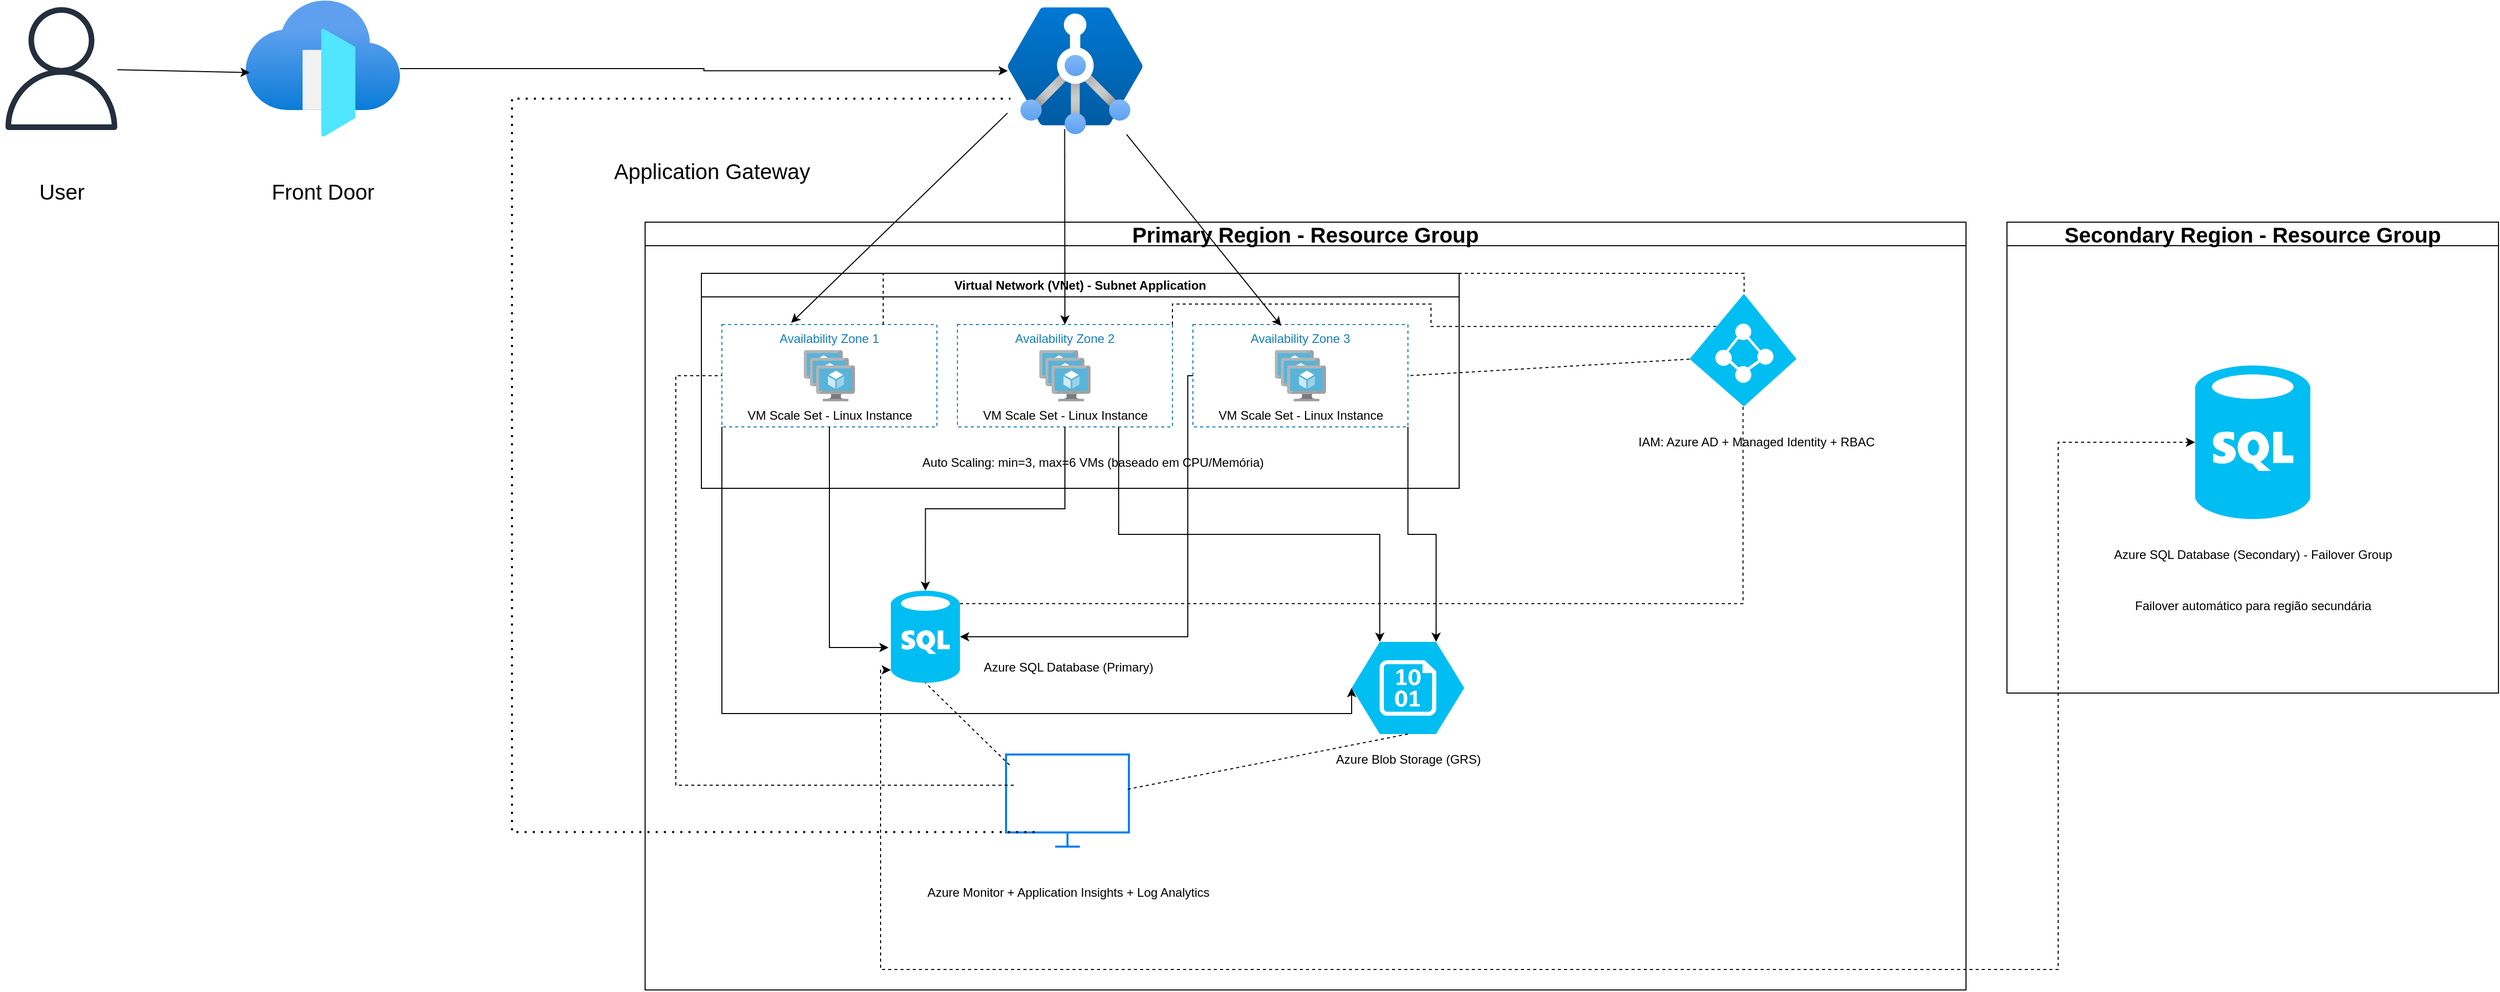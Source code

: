 <mxfile version="28.2.3">
  <diagram name="Page-1" id="nX2IueKc0Eig8VtknKXW">
    <mxGraphModel dx="6432" dy="4504" grid="1" gridSize="10" guides="1" tooltips="1" connect="1" arrows="1" fold="1" page="1" pageScale="1" pageWidth="850" pageHeight="1100" math="0" shadow="0">
      <root>
        <mxCell id="0" />
        <mxCell id="1" parent="0" />
        <mxCell id="-6swrkzqvTbWPOndeZrE-77" value="" style="sketch=0;outlineConnect=0;fontColor=#232F3E;gradientColor=none;fillColor=#232F3D;strokeColor=none;dashed=0;verticalLabelPosition=bottom;verticalAlign=top;align=center;html=1;fontSize=12;fontStyle=0;aspect=fixed;pointerEvents=1;shape=mxgraph.aws4.user;" vertex="1" parent="1">
          <mxGeometry x="-3190" y="-2120" width="120" height="120" as="geometry" />
        </mxCell>
        <mxCell id="-6swrkzqvTbWPOndeZrE-82" style="edgeStyle=orthogonalEdgeStyle;rounded=0;orthogonalLoop=1;jettySize=auto;html=1;" edge="1" parent="1" source="-6swrkzqvTbWPOndeZrE-78" target="-6swrkzqvTbWPOndeZrE-80">
          <mxGeometry relative="1" as="geometry" />
        </mxCell>
        <mxCell id="-6swrkzqvTbWPOndeZrE-78" value="" style="image;aspect=fixed;html=1;points=[];align=center;fontSize=12;image=img/lib/azure2/networking/Front_Doors.svg;" vertex="1" parent="1">
          <mxGeometry x="-2950" y="-2126.47" width="150.67" height="132.94" as="geometry" />
        </mxCell>
        <mxCell id="-6swrkzqvTbWPOndeZrE-79" value="" style="endArrow=classic;html=1;rounded=0;entryX=0.026;entryY=0.529;entryDx=0;entryDy=0;entryPerimeter=0;" edge="1" parent="1" source="-6swrkzqvTbWPOndeZrE-77" target="-6swrkzqvTbWPOndeZrE-78">
          <mxGeometry width="50" height="50" relative="1" as="geometry">
            <mxPoint x="-1930" y="-1080" as="sourcePoint" />
            <mxPoint x="-1880" y="-1130" as="targetPoint" />
            <Array as="points" />
          </mxGeometry>
        </mxCell>
        <mxCell id="-6swrkzqvTbWPOndeZrE-80" value="" style="image;aspect=fixed;html=1;points=[];align=center;fontSize=12;image=img/lib/azure2/networking/Application_Gateway_Containers.svg;" vertex="1" parent="1">
          <mxGeometry x="-2205.8" y="-2120" width="131.6" height="124.32" as="geometry" />
        </mxCell>
        <mxCell id="-6swrkzqvTbWPOndeZrE-83" value="&lt;font style=&quot;font-size: 21px;&quot;&gt;Application Gateway&lt;/font&gt;" style="text;html=1;align=center;verticalAlign=middle;resizable=0;points=[];autosize=1;strokeColor=none;fillColor=none;" vertex="1" parent="1">
          <mxGeometry x="-2600" y="-1980" width="210" height="40" as="geometry" />
        </mxCell>
        <mxCell id="-6swrkzqvTbWPOndeZrE-84" value="&lt;font style=&quot;font-size: 21px;&quot;&gt;Front Door&lt;/font&gt;" style="text;html=1;align=center;verticalAlign=middle;resizable=0;points=[];autosize=1;strokeColor=none;fillColor=none;" vertex="1" parent="1">
          <mxGeometry x="-2934.67" y="-1960" width="120" height="40" as="geometry" />
        </mxCell>
        <mxCell id="-6swrkzqvTbWPOndeZrE-85" value="&lt;font style=&quot;font-size: 21px;&quot;&gt;User&lt;/font&gt;" style="text;html=1;align=center;verticalAlign=middle;resizable=0;points=[];autosize=1;strokeColor=none;fillColor=none;" vertex="1" parent="1">
          <mxGeometry x="-3165" y="-1960" width="70" height="40" as="geometry" />
        </mxCell>
        <mxCell id="-6swrkzqvTbWPOndeZrE-86" value="&lt;font style=&quot;font-size: 21px;&quot;&gt;Primary Region -&amp;nbsp;&lt;/font&gt;&lt;font style=&quot;font-size: 21px;&quot;&gt;Resource Group&lt;/font&gt;" style="swimlane;whiteSpace=wrap;html=1;" vertex="1" parent="1">
          <mxGeometry x="-2560" y="-1910" width="1290" height="750" as="geometry" />
        </mxCell>
        <mxCell id="-6swrkzqvTbWPOndeZrE-88" value="Virtual Network (VNet) - Subnet Application" style="swimlane;whiteSpace=wrap;html=1;" vertex="1" parent="-6swrkzqvTbWPOndeZrE-86">
          <mxGeometry x="55" y="50" width="740" height="210" as="geometry" />
        </mxCell>
        <mxCell id="-6swrkzqvTbWPOndeZrE-89" value="Availability Zone 1" style="fillColor=none;strokeColor=#147EBA;dashed=1;verticalAlign=top;fontStyle=0;fontColor=#147EBA;whiteSpace=wrap;html=1;" vertex="1" parent="-6swrkzqvTbWPOndeZrE-88">
          <mxGeometry x="20" y="50" width="210" height="100" as="geometry" />
        </mxCell>
        <mxCell id="-6swrkzqvTbWPOndeZrE-93" value="VM Scale Set - Linux Instance" style="image;sketch=0;aspect=fixed;html=1;points=[];align=center;fontSize=12;image=img/lib/mscae/VM_Scale_Set.svg;" vertex="1" parent="-6swrkzqvTbWPOndeZrE-88">
          <mxGeometry x="100" y="75" width="50" height="50" as="geometry" />
        </mxCell>
        <mxCell id="-6swrkzqvTbWPOndeZrE-94" value="Availability Zone 2" style="fillColor=none;strokeColor=#147EBA;dashed=1;verticalAlign=top;fontStyle=0;fontColor=#147EBA;whiteSpace=wrap;html=1;" vertex="1" parent="-6swrkzqvTbWPOndeZrE-88">
          <mxGeometry x="250" y="50" width="210" height="100" as="geometry" />
        </mxCell>
        <mxCell id="-6swrkzqvTbWPOndeZrE-95" value="VM Scale Set - Linux Instance" style="image;sketch=0;aspect=fixed;html=1;points=[];align=center;fontSize=12;image=img/lib/mscae/VM_Scale_Set.svg;" vertex="1" parent="-6swrkzqvTbWPOndeZrE-88">
          <mxGeometry x="330" y="75" width="50" height="50" as="geometry" />
        </mxCell>
        <mxCell id="-6swrkzqvTbWPOndeZrE-96" value="Availability Zone 3" style="fillColor=none;strokeColor=#147EBA;dashed=1;verticalAlign=top;fontStyle=0;fontColor=#147EBA;whiteSpace=wrap;html=1;" vertex="1" parent="-6swrkzqvTbWPOndeZrE-88">
          <mxGeometry x="480" y="50" width="210" height="100" as="geometry" />
        </mxCell>
        <mxCell id="-6swrkzqvTbWPOndeZrE-97" value="VM Scale Set - Linux Instance" style="image;sketch=0;aspect=fixed;html=1;points=[];align=center;fontSize=12;image=img/lib/mscae/VM_Scale_Set.svg;" vertex="1" parent="-6swrkzqvTbWPOndeZrE-88">
          <mxGeometry x="560" y="75" width="50" height="50" as="geometry" />
        </mxCell>
        <mxCell id="-6swrkzqvTbWPOndeZrE-102" value="Auto Scaling: min=3, max=6 VMs (baseado em CPU/Memória)" style="text;html=1;align=center;verticalAlign=middle;whiteSpace=wrap;rounded=0;" vertex="1" parent="-6swrkzqvTbWPOndeZrE-88">
          <mxGeometry x="195" y="170" width="375" height="30" as="geometry" />
        </mxCell>
        <mxCell id="-6swrkzqvTbWPOndeZrE-129" style="edgeStyle=orthogonalEdgeStyle;rounded=0;orthogonalLoop=1;jettySize=auto;html=1;exitX=1;exitY=0.14;exitDx=0;exitDy=0;exitPerimeter=0;dashed=1;endArrow=none;endFill=0;" edge="1" parent="-6swrkzqvTbWPOndeZrE-86" source="-6swrkzqvTbWPOndeZrE-103" target="-6swrkzqvTbWPOndeZrE-122">
          <mxGeometry relative="1" as="geometry" />
        </mxCell>
        <mxCell id="-6swrkzqvTbWPOndeZrE-103" value="" style="verticalLabelPosition=bottom;html=1;verticalAlign=top;align=center;strokeColor=none;fillColor=#00BEF2;shape=mxgraph.azure.sql_database;" vertex="1" parent="-6swrkzqvTbWPOndeZrE-86">
          <mxGeometry x="240" y="360" width="67.5" height="90" as="geometry" />
        </mxCell>
        <mxCell id="-6swrkzqvTbWPOndeZrE-104" value="Azure SQL Database (Primary)" style="text;html=1;align=center;verticalAlign=middle;resizable=0;points=[];autosize=1;strokeColor=none;fillColor=none;" vertex="1" parent="-6swrkzqvTbWPOndeZrE-86">
          <mxGeometry x="317.5" y="420" width="190" height="30" as="geometry" />
        </mxCell>
        <mxCell id="-6swrkzqvTbWPOndeZrE-106" style="edgeStyle=orthogonalEdgeStyle;rounded=0;orthogonalLoop=1;jettySize=auto;html=1;exitX=0.5;exitY=1;exitDx=0;exitDy=0;entryX=-0.033;entryY=0.617;entryDx=0;entryDy=0;entryPerimeter=0;" edge="1" parent="-6swrkzqvTbWPOndeZrE-86" source="-6swrkzqvTbWPOndeZrE-89" target="-6swrkzqvTbWPOndeZrE-103">
          <mxGeometry relative="1" as="geometry">
            <Array as="points">
              <mxPoint x="180" y="416" />
            </Array>
          </mxGeometry>
        </mxCell>
        <mxCell id="-6swrkzqvTbWPOndeZrE-107" style="edgeStyle=orthogonalEdgeStyle;rounded=0;orthogonalLoop=1;jettySize=auto;html=1;exitX=0;exitY=0.5;exitDx=0;exitDy=0;entryX=1;entryY=0.5;entryDx=0;entryDy=0;entryPerimeter=0;" edge="1" parent="-6swrkzqvTbWPOndeZrE-86" source="-6swrkzqvTbWPOndeZrE-96" target="-6swrkzqvTbWPOndeZrE-103">
          <mxGeometry relative="1" as="geometry">
            <Array as="points">
              <mxPoint x="530" y="150" />
              <mxPoint x="530" y="405" />
            </Array>
          </mxGeometry>
        </mxCell>
        <mxCell id="-6swrkzqvTbWPOndeZrE-108" style="edgeStyle=orthogonalEdgeStyle;rounded=0;orthogonalLoop=1;jettySize=auto;html=1;exitX=0.5;exitY=1;exitDx=0;exitDy=0;entryX=0.5;entryY=0;entryDx=0;entryDy=0;entryPerimeter=0;" edge="1" parent="-6swrkzqvTbWPOndeZrE-86" source="-6swrkzqvTbWPOndeZrE-94" target="-6swrkzqvTbWPOndeZrE-103">
          <mxGeometry relative="1" as="geometry" />
        </mxCell>
        <mxCell id="-6swrkzqvTbWPOndeZrE-109" value="" style="verticalLabelPosition=bottom;html=1;verticalAlign=top;align=center;strokeColor=none;fillColor=#00BEF2;shape=mxgraph.azure.storage_blob;" vertex="1" parent="-6swrkzqvTbWPOndeZrE-86">
          <mxGeometry x="690" y="410" width="110" height="90" as="geometry" />
        </mxCell>
        <mxCell id="-6swrkzqvTbWPOndeZrE-110" value="Azure Blob Storage (GRS)" style="text;html=1;align=center;verticalAlign=middle;resizable=0;points=[];autosize=1;strokeColor=none;fillColor=none;" vertex="1" parent="-6swrkzqvTbWPOndeZrE-86">
          <mxGeometry x="665" y="510" width="160" height="30" as="geometry" />
        </mxCell>
        <mxCell id="-6swrkzqvTbWPOndeZrE-111" style="edgeStyle=orthogonalEdgeStyle;rounded=0;orthogonalLoop=1;jettySize=auto;html=1;exitX=0;exitY=1;exitDx=0;exitDy=0;entryX=0;entryY=0.5;entryDx=0;entryDy=0;entryPerimeter=0;" edge="1" parent="-6swrkzqvTbWPOndeZrE-86" source="-6swrkzqvTbWPOndeZrE-89" target="-6swrkzqvTbWPOndeZrE-109">
          <mxGeometry relative="1" as="geometry">
            <Array as="points">
              <mxPoint x="75" y="480" />
              <mxPoint x="690" y="480" />
            </Array>
          </mxGeometry>
        </mxCell>
        <mxCell id="-6swrkzqvTbWPOndeZrE-113" style="edgeStyle=orthogonalEdgeStyle;rounded=0;orthogonalLoop=1;jettySize=auto;html=1;exitX=0.75;exitY=1;exitDx=0;exitDy=0;entryX=0.25;entryY=0;entryDx=0;entryDy=0;entryPerimeter=0;" edge="1" parent="-6swrkzqvTbWPOndeZrE-86" source="-6swrkzqvTbWPOndeZrE-94" target="-6swrkzqvTbWPOndeZrE-109">
          <mxGeometry relative="1" as="geometry" />
        </mxCell>
        <mxCell id="-6swrkzqvTbWPOndeZrE-114" style="edgeStyle=orthogonalEdgeStyle;rounded=0;orthogonalLoop=1;jettySize=auto;html=1;exitX=1;exitY=1;exitDx=0;exitDy=0;entryX=0.75;entryY=0;entryDx=0;entryDy=0;entryPerimeter=0;" edge="1" parent="-6swrkzqvTbWPOndeZrE-86" source="-6swrkzqvTbWPOndeZrE-96" target="-6swrkzqvTbWPOndeZrE-109">
          <mxGeometry relative="1" as="geometry" />
        </mxCell>
        <mxCell id="-6swrkzqvTbWPOndeZrE-115" value="" style="html=1;verticalLabelPosition=bottom;align=center;labelBackgroundColor=#ffffff;verticalAlign=top;strokeWidth=2;strokeColor=#0080F0;shadow=0;dashed=0;shape=mxgraph.ios7.icons.monitor;" vertex="1" parent="-6swrkzqvTbWPOndeZrE-86">
          <mxGeometry x="352.5" y="520" width="120" height="90" as="geometry" />
        </mxCell>
        <mxCell id="-6swrkzqvTbWPOndeZrE-116" value="Azure Monitor + Application Insights + Log Analytics" style="text;html=1;align=center;verticalAlign=middle;resizable=0;points=[];autosize=1;strokeColor=none;fillColor=none;" vertex="1" parent="-6swrkzqvTbWPOndeZrE-86">
          <mxGeometry x="262.5" y="640" width="300" height="30" as="geometry" />
        </mxCell>
        <mxCell id="-6swrkzqvTbWPOndeZrE-117" value="" style="endArrow=none;dashed=1;html=1;rounded=0;entryX=0;entryY=0.5;entryDx=0;entryDy=0;exitX=0.063;exitY=0.333;exitDx=0;exitDy=0;exitPerimeter=0;edgeStyle=orthogonalEdgeStyle;" edge="1" parent="-6swrkzqvTbWPOndeZrE-86" source="-6swrkzqvTbWPOndeZrE-115" target="-6swrkzqvTbWPOndeZrE-89">
          <mxGeometry width="50" height="50" relative="1" as="geometry">
            <mxPoint x="20" y="390" as="sourcePoint" />
            <mxPoint x="70" y="340" as="targetPoint" />
            <Array as="points">
              <mxPoint x="30" y="550" />
              <mxPoint x="30" y="150" />
            </Array>
          </mxGeometry>
        </mxCell>
        <mxCell id="-6swrkzqvTbWPOndeZrE-118" value="" style="endArrow=none;dashed=1;html=1;rounded=0;entryX=0.5;entryY=1;entryDx=0;entryDy=0;entryPerimeter=0;exitX=0.028;exitY=0.114;exitDx=0;exitDy=0;exitPerimeter=0;" edge="1" parent="-6swrkzqvTbWPOndeZrE-86" source="-6swrkzqvTbWPOndeZrE-115" target="-6swrkzqvTbWPOndeZrE-103">
          <mxGeometry width="50" height="50" relative="1" as="geometry">
            <mxPoint x="20" y="390" as="sourcePoint" />
            <mxPoint x="70" y="340" as="targetPoint" />
          </mxGeometry>
        </mxCell>
        <mxCell id="-6swrkzqvTbWPOndeZrE-120" value="" style="endArrow=none;dashed=1;html=1;rounded=0;entryX=0.5;entryY=1;entryDx=0;entryDy=0;entryPerimeter=0;exitX=0.99;exitY=0.377;exitDx=0;exitDy=0;exitPerimeter=0;" edge="1" parent="-6swrkzqvTbWPOndeZrE-86" source="-6swrkzqvTbWPOndeZrE-115" target="-6swrkzqvTbWPOndeZrE-109">
          <mxGeometry width="50" height="50" relative="1" as="geometry">
            <mxPoint x="30" y="390" as="sourcePoint" />
            <mxPoint x="80" y="340" as="targetPoint" />
          </mxGeometry>
        </mxCell>
        <mxCell id="-6swrkzqvTbWPOndeZrE-122" value="" style="verticalLabelPosition=bottom;html=1;verticalAlign=top;align=center;strokeColor=none;fillColor=#00BEF2;shape=mxgraph.azure.azure_active_directory;" vertex="1" parent="-6swrkzqvTbWPOndeZrE-86">
          <mxGeometry x="1020" y="70" width="104.5" height="110" as="geometry" />
        </mxCell>
        <mxCell id="-6swrkzqvTbWPOndeZrE-124" value="IAM: Azure AD + Managed Identity + RBAC" style="text;html=1;align=center;verticalAlign=middle;resizable=0;points=[];autosize=1;strokeColor=none;fillColor=none;" vertex="1" parent="-6swrkzqvTbWPOndeZrE-86">
          <mxGeometry x="960" y="200" width="250" height="30" as="geometry" />
        </mxCell>
        <mxCell id="-6swrkzqvTbWPOndeZrE-126" value="" style="endArrow=none;dashed=1;html=1;rounded=0;entryX=1;entryY=0.5;entryDx=0;entryDy=0;exitX=0;exitY=0.58;exitDx=0;exitDy=0;exitPerimeter=0;" edge="1" parent="-6swrkzqvTbWPOndeZrE-86" source="-6swrkzqvTbWPOndeZrE-122" target="-6swrkzqvTbWPOndeZrE-96">
          <mxGeometry width="50" height="50" relative="1" as="geometry">
            <mxPoint x="450" y="390" as="sourcePoint" />
            <mxPoint x="500" y="340" as="targetPoint" />
          </mxGeometry>
        </mxCell>
        <mxCell id="-6swrkzqvTbWPOndeZrE-127" style="edgeStyle=orthogonalEdgeStyle;rounded=0;orthogonalLoop=1;jettySize=auto;html=1;exitX=1;exitY=0;exitDx=0;exitDy=0;entryX=0.25;entryY=0.29;entryDx=0;entryDy=0;entryPerimeter=0;dashed=1;endArrow=none;endFill=0;" edge="1" parent="-6swrkzqvTbWPOndeZrE-86" source="-6swrkzqvTbWPOndeZrE-94" target="-6swrkzqvTbWPOndeZrE-122">
          <mxGeometry relative="1" as="geometry" />
        </mxCell>
        <mxCell id="-6swrkzqvTbWPOndeZrE-128" style="edgeStyle=orthogonalEdgeStyle;rounded=0;orthogonalLoop=1;jettySize=auto;html=1;exitX=0.75;exitY=0;exitDx=0;exitDy=0;entryX=0.51;entryY=0;entryDx=0;entryDy=0;entryPerimeter=0;endArrow=none;endFill=0;dashed=1;" edge="1" parent="-6swrkzqvTbWPOndeZrE-86" source="-6swrkzqvTbWPOndeZrE-89" target="-6swrkzqvTbWPOndeZrE-122">
          <mxGeometry relative="1" as="geometry" />
        </mxCell>
        <mxCell id="-6swrkzqvTbWPOndeZrE-99" value="" style="endArrow=classic;html=1;rounded=0;entryX=0.41;entryY=0.013;entryDx=0;entryDy=0;entryPerimeter=0;" edge="1" parent="1" source="-6swrkzqvTbWPOndeZrE-80" target="-6swrkzqvTbWPOndeZrE-96">
          <mxGeometry width="50" height="50" relative="1" as="geometry">
            <mxPoint x="-2050" y="-1780" as="sourcePoint" />
            <mxPoint x="-2000" y="-1830" as="targetPoint" />
          </mxGeometry>
        </mxCell>
        <mxCell id="-6swrkzqvTbWPOndeZrE-100" value="" style="endArrow=classic;html=1;rounded=0;exitX=-0.002;exitY=0.832;exitDx=0;exitDy=0;exitPerimeter=0;entryX=0.322;entryY=-0.016;entryDx=0;entryDy=0;entryPerimeter=0;" edge="1" parent="1" source="-6swrkzqvTbWPOndeZrE-80" target="-6swrkzqvTbWPOndeZrE-89">
          <mxGeometry width="50" height="50" relative="1" as="geometry">
            <mxPoint x="-2050" y="-1780" as="sourcePoint" />
            <mxPoint x="-2000" y="-1830" as="targetPoint" />
          </mxGeometry>
        </mxCell>
        <mxCell id="-6swrkzqvTbWPOndeZrE-101" value="" style="endArrow=classic;html=1;rounded=0;exitX=0.422;exitY=0.958;exitDx=0;exitDy=0;exitPerimeter=0;entryX=0.5;entryY=0;entryDx=0;entryDy=0;" edge="1" parent="1" source="-6swrkzqvTbWPOndeZrE-80" target="-6swrkzqvTbWPOndeZrE-94">
          <mxGeometry width="50" height="50" relative="1" as="geometry">
            <mxPoint x="-2050" y="-1780" as="sourcePoint" />
            <mxPoint x="-2000" y="-1830" as="targetPoint" />
          </mxGeometry>
        </mxCell>
        <mxCell id="-6swrkzqvTbWPOndeZrE-121" value="" style="endArrow=none;dashed=1;html=1;dashPattern=1 3;strokeWidth=2;rounded=0;entryX=0.019;entryY=0.719;entryDx=0;entryDy=0;entryPerimeter=0;exitX=0.232;exitY=0.841;exitDx=0;exitDy=0;exitPerimeter=0;edgeStyle=orthogonalEdgeStyle;" edge="1" parent="1" source="-6swrkzqvTbWPOndeZrE-115" target="-6swrkzqvTbWPOndeZrE-80">
          <mxGeometry width="50" height="50" relative="1" as="geometry">
            <mxPoint x="-2530" y="-1520" as="sourcePoint" />
            <mxPoint x="-2480" y="-1570" as="targetPoint" />
            <Array as="points">
              <mxPoint x="-2690" y="-1314" />
              <mxPoint x="-2690" y="-2031" />
            </Array>
          </mxGeometry>
        </mxCell>
        <mxCell id="-6swrkzqvTbWPOndeZrE-130" value="&lt;font style=&quot;font-size: 21px;&quot;&gt;Secondary Region -&amp;nbsp;&lt;/font&gt;&lt;font style=&quot;font-size: 21px;&quot;&gt;Resource Group&lt;/font&gt;" style="swimlane;whiteSpace=wrap;html=1;" vertex="1" parent="1">
          <mxGeometry x="-1230" y="-1910" width="480" height="460" as="geometry" />
        </mxCell>
        <mxCell id="-6swrkzqvTbWPOndeZrE-131" value="" style="verticalLabelPosition=bottom;html=1;verticalAlign=top;align=center;strokeColor=none;fillColor=#00BEF2;shape=mxgraph.azure.sql_database;" vertex="1" parent="-6swrkzqvTbWPOndeZrE-130">
          <mxGeometry x="183.75" y="140" width="112.5" height="150" as="geometry" />
        </mxCell>
        <mxCell id="-6swrkzqvTbWPOndeZrE-132" value="Azure SQL Database (Secondary) - Failover Group" style="text;html=1;align=center;verticalAlign=middle;resizable=0;points=[];autosize=1;strokeColor=none;fillColor=none;" vertex="1" parent="-6swrkzqvTbWPOndeZrE-130">
          <mxGeometry x="90" y="310" width="300" height="30" as="geometry" />
        </mxCell>
        <mxCell id="-6swrkzqvTbWPOndeZrE-134" value="Failover automático para região secundária" style="text;html=1;align=center;verticalAlign=middle;resizable=0;points=[];autosize=1;strokeColor=none;fillColor=none;" vertex="1" parent="-6swrkzqvTbWPOndeZrE-130">
          <mxGeometry x="115" y="360" width="250" height="30" as="geometry" />
        </mxCell>
        <mxCell id="-6swrkzqvTbWPOndeZrE-133" style="edgeStyle=orthogonalEdgeStyle;rounded=0;orthogonalLoop=1;jettySize=auto;html=1;exitX=0;exitY=0.5;exitDx=0;exitDy=0;exitPerimeter=0;entryX=0;entryY=0.86;entryDx=0;entryDy=0;entryPerimeter=0;startArrow=classic;startFill=1;dashed=1;" edge="1" parent="1" source="-6swrkzqvTbWPOndeZrE-131" target="-6swrkzqvTbWPOndeZrE-103">
          <mxGeometry relative="1" as="geometry">
            <Array as="points">
              <mxPoint x="-1180" y="-1695" />
              <mxPoint x="-1180" y="-1180" />
              <mxPoint x="-2330" y="-1180" />
              <mxPoint x="-2330" y="-1473" />
            </Array>
          </mxGeometry>
        </mxCell>
      </root>
    </mxGraphModel>
  </diagram>
</mxfile>
